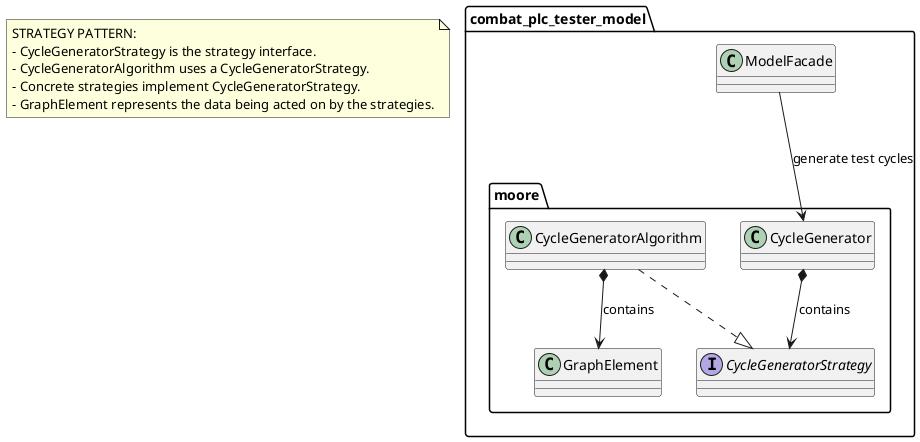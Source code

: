@startuml
class combat_plc_tester_model.ModelFacade
class combat_plc_tester_model.moore.CycleGenerator
class combat_plc_tester_model.moore.CycleGeneratorAlgorithm
class combat_plc_tester_model.moore.GraphElement
interface combat_plc_tester_model.moore.CycleGeneratorStrategy
note as N1
  STRATEGY PATTERN:
  - CycleGeneratorStrategy is the strategy interface.
  - CycleGeneratorAlgorithm uses a CycleGeneratorStrategy.
  - Concrete strategies implement CycleGeneratorStrategy.
  - GraphElement represents the data being acted on by the strategies.
end note
combat_plc_tester_model.ModelFacade --> combat_plc_tester_model.moore.CycleGenerator : generate test cycles
combat_plc_tester_model.moore.CycleGeneratorAlgorithm ..|> combat_plc_tester_model.moore.CycleGeneratorStrategy
combat_plc_tester_model.moore.CycleGeneratorAlgorithm *--> combat_plc_tester_model.moore.GraphElement : contains
combat_plc_tester_model.moore.CycleGenerator *--> combat_plc_tester_model.moore.CycleGeneratorStrategy : contains
@enduml

